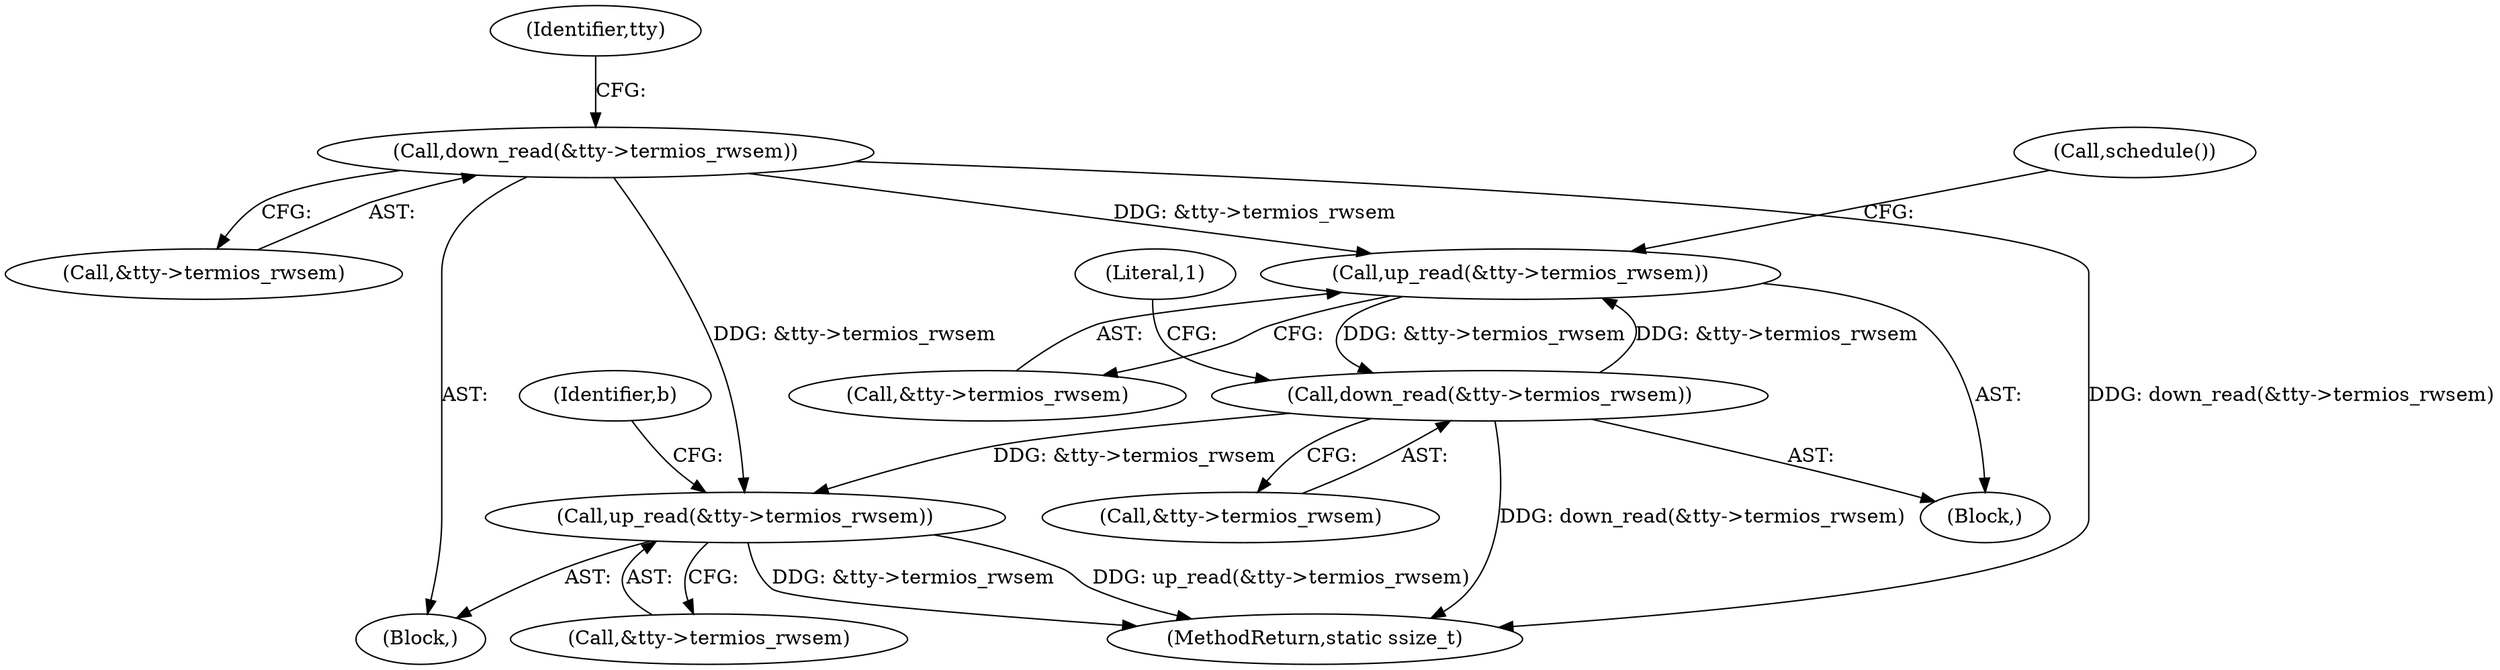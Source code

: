 digraph "0_linux_4291086b1f081b869c6d79e5b7441633dc3ace00@API" {
"1000140" [label="(Call,down_read(&tty->termios_rwsem))"];
"1000317" [label="(Call,up_read(&tty->termios_rwsem))"];
"1000323" [label="(Call,down_read(&tty->termios_rwsem))"];
"1000354" [label="(Call,up_read(&tty->termios_rwsem))"];
"1000368" [label="(MethodReturn,static ssize_t)"];
"1000324" [label="(Call,&tty->termios_rwsem)"];
"1000318" [label="(Call,&tty->termios_rwsem)"];
"1000322" [label="(Call,schedule())"];
"1000141" [label="(Call,&tty->termios_rwsem)"];
"1000140" [label="(Call,down_read(&tty->termios_rwsem))"];
"1000355" [label="(Call,&tty->termios_rwsem)"];
"1000362" [label="(Identifier,b)"];
"1000146" [label="(Identifier,tty)"];
"1000156" [label="(Block,)"];
"1000155" [label="(Literal,1)"];
"1000323" [label="(Call,down_read(&tty->termios_rwsem))"];
"1000317" [label="(Call,up_read(&tty->termios_rwsem))"];
"1000354" [label="(Call,up_read(&tty->termios_rwsem))"];
"1000107" [label="(Block,)"];
"1000140" -> "1000107"  [label="AST: "];
"1000140" -> "1000141"  [label="CFG: "];
"1000141" -> "1000140"  [label="AST: "];
"1000146" -> "1000140"  [label="CFG: "];
"1000140" -> "1000368"  [label="DDG: down_read(&tty->termios_rwsem)"];
"1000140" -> "1000317"  [label="DDG: &tty->termios_rwsem"];
"1000140" -> "1000354"  [label="DDG: &tty->termios_rwsem"];
"1000317" -> "1000156"  [label="AST: "];
"1000317" -> "1000318"  [label="CFG: "];
"1000318" -> "1000317"  [label="AST: "];
"1000322" -> "1000317"  [label="CFG: "];
"1000323" -> "1000317"  [label="DDG: &tty->termios_rwsem"];
"1000317" -> "1000323"  [label="DDG: &tty->termios_rwsem"];
"1000323" -> "1000156"  [label="AST: "];
"1000323" -> "1000324"  [label="CFG: "];
"1000324" -> "1000323"  [label="AST: "];
"1000155" -> "1000323"  [label="CFG: "];
"1000323" -> "1000368"  [label="DDG: down_read(&tty->termios_rwsem)"];
"1000323" -> "1000354"  [label="DDG: &tty->termios_rwsem"];
"1000354" -> "1000107"  [label="AST: "];
"1000354" -> "1000355"  [label="CFG: "];
"1000355" -> "1000354"  [label="AST: "];
"1000362" -> "1000354"  [label="CFG: "];
"1000354" -> "1000368"  [label="DDG: up_read(&tty->termios_rwsem)"];
"1000354" -> "1000368"  [label="DDG: &tty->termios_rwsem"];
}
